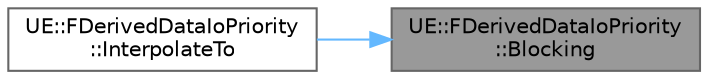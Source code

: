 digraph "UE::FDerivedDataIoPriority::Blocking"
{
 // INTERACTIVE_SVG=YES
 // LATEX_PDF_SIZE
  bgcolor="transparent";
  edge [fontname=Helvetica,fontsize=10,labelfontname=Helvetica,labelfontsize=10];
  node [fontname=Helvetica,fontsize=10,shape=box,height=0.2,width=0.4];
  rankdir="RL";
  Node1 [id="Node000001",label="UE::FDerivedDataIoPriority\l::Blocking",height=0.2,width=0.4,color="gray40", fillcolor="grey60", style="filled", fontcolor="black",tooltip=" "];
  Node1 -> Node2 [id="edge1_Node000001_Node000002",dir="back",color="steelblue1",style="solid",tooltip=" "];
  Node2 [id="Node000002",label="UE::FDerivedDataIoPriority\l::InterpolateTo",height=0.2,width=0.4,color="grey40", fillcolor="white", style="filled",URL="$d2/d30/structUE_1_1FDerivedDataIoPriority.html#af8b48303aa5ceb862410dca40a8a1061",tooltip="Interpolates between this priority and a target priority."];
}
